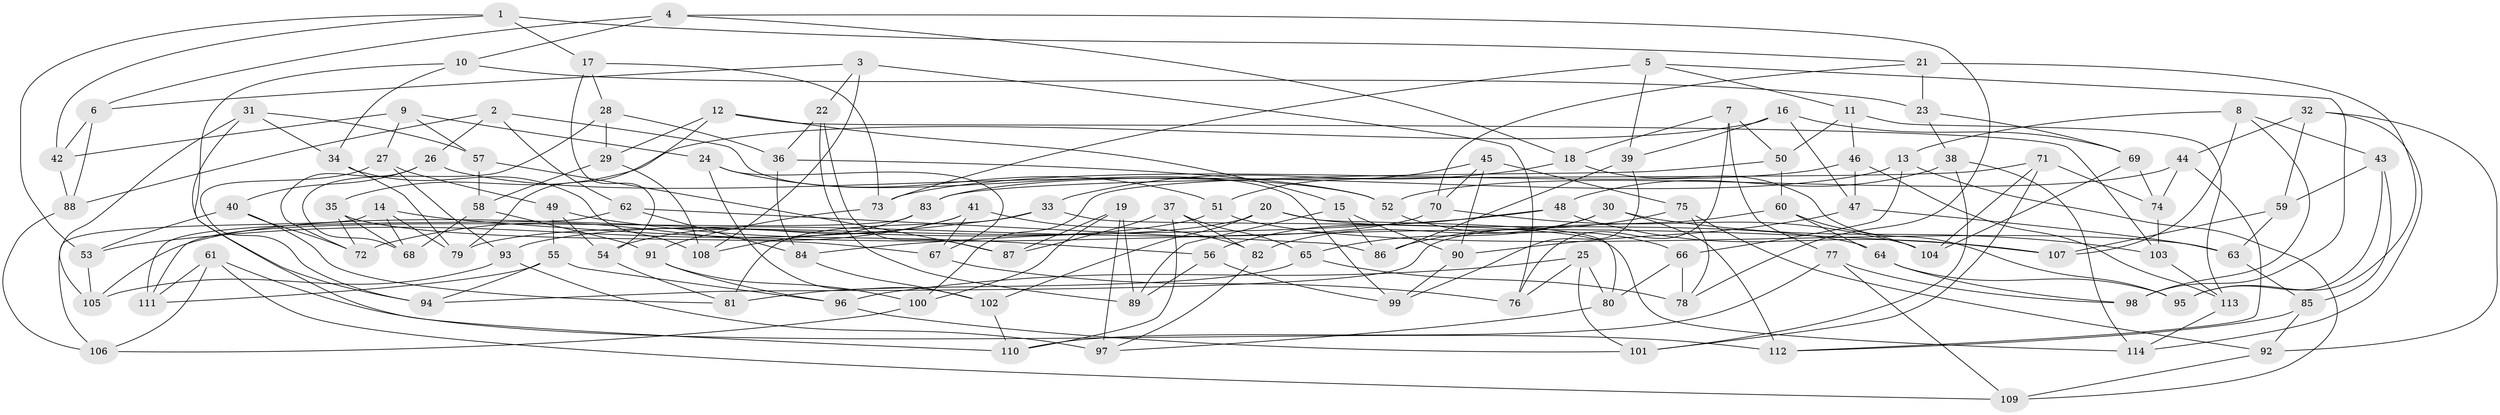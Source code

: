 // Generated by graph-tools (version 1.1) at 2025/03/03/09/25 03:03:03]
// undirected, 114 vertices, 228 edges
graph export_dot {
graph [start="1"]
  node [color=gray90,style=filled];
  1;
  2;
  3;
  4;
  5;
  6;
  7;
  8;
  9;
  10;
  11;
  12;
  13;
  14;
  15;
  16;
  17;
  18;
  19;
  20;
  21;
  22;
  23;
  24;
  25;
  26;
  27;
  28;
  29;
  30;
  31;
  32;
  33;
  34;
  35;
  36;
  37;
  38;
  39;
  40;
  41;
  42;
  43;
  44;
  45;
  46;
  47;
  48;
  49;
  50;
  51;
  52;
  53;
  54;
  55;
  56;
  57;
  58;
  59;
  60;
  61;
  62;
  63;
  64;
  65;
  66;
  67;
  68;
  69;
  70;
  71;
  72;
  73;
  74;
  75;
  76;
  77;
  78;
  79;
  80;
  81;
  82;
  83;
  84;
  85;
  86;
  87;
  88;
  89;
  90;
  91;
  92;
  93;
  94;
  95;
  96;
  97;
  98;
  99;
  100;
  101;
  102;
  103;
  104;
  105;
  106;
  107;
  108;
  109;
  110;
  111;
  112;
  113;
  114;
  1 -- 42;
  1 -- 21;
  1 -- 17;
  1 -- 53;
  2 -- 26;
  2 -- 62;
  2 -- 99;
  2 -- 88;
  3 -- 76;
  3 -- 22;
  3 -- 6;
  3 -- 108;
  4 -- 6;
  4 -- 78;
  4 -- 18;
  4 -- 10;
  5 -- 73;
  5 -- 39;
  5 -- 98;
  5 -- 11;
  6 -- 88;
  6 -- 42;
  7 -- 50;
  7 -- 76;
  7 -- 18;
  7 -- 77;
  8 -- 98;
  8 -- 13;
  8 -- 43;
  8 -- 107;
  9 -- 42;
  9 -- 27;
  9 -- 24;
  9 -- 57;
  10 -- 94;
  10 -- 23;
  10 -- 34;
  11 -- 46;
  11 -- 50;
  11 -- 113;
  12 -- 79;
  12 -- 103;
  12 -- 29;
  12 -- 15;
  13 -- 109;
  13 -- 83;
  13 -- 66;
  14 -- 79;
  14 -- 107;
  14 -- 106;
  14 -- 68;
  15 -- 89;
  15 -- 90;
  15 -- 86;
  16 -- 39;
  16 -- 35;
  16 -- 69;
  16 -- 47;
  17 -- 28;
  17 -- 73;
  17 -- 54;
  18 -- 33;
  18 -- 95;
  19 -- 97;
  19 -- 89;
  19 -- 100;
  19 -- 87;
  20 -- 102;
  20 -- 79;
  20 -- 80;
  20 -- 64;
  21 -- 23;
  21 -- 95;
  21 -- 70;
  22 -- 87;
  22 -- 89;
  22 -- 36;
  23 -- 69;
  23 -- 38;
  24 -- 102;
  24 -- 67;
  24 -- 51;
  25 -- 101;
  25 -- 80;
  25 -- 76;
  25 -- 96;
  26 -- 72;
  26 -- 52;
  26 -- 40;
  27 -- 49;
  27 -- 93;
  27 -- 94;
  28 -- 68;
  28 -- 29;
  28 -- 36;
  29 -- 58;
  29 -- 108;
  30 -- 65;
  30 -- 112;
  30 -- 103;
  30 -- 82;
  31 -- 57;
  31 -- 34;
  31 -- 110;
  31 -- 105;
  32 -- 92;
  32 -- 114;
  32 -- 44;
  32 -- 59;
  33 -- 114;
  33 -- 53;
  33 -- 81;
  34 -- 79;
  34 -- 108;
  35 -- 72;
  35 -- 68;
  35 -- 67;
  36 -- 84;
  36 -- 52;
  37 -- 87;
  37 -- 65;
  37 -- 110;
  37 -- 82;
  38 -- 101;
  38 -- 114;
  38 -- 48;
  39 -- 99;
  39 -- 86;
  40 -- 53;
  40 -- 72;
  40 -- 81;
  41 -- 72;
  41 -- 67;
  41 -- 82;
  41 -- 54;
  42 -- 88;
  43 -- 59;
  43 -- 85;
  43 -- 95;
  44 -- 52;
  44 -- 112;
  44 -- 74;
  45 -- 90;
  45 -- 51;
  45 -- 70;
  45 -- 75;
  46 -- 73;
  46 -- 113;
  46 -- 47;
  47 -- 90;
  47 -- 63;
  48 -- 56;
  48 -- 84;
  48 -- 107;
  49 -- 54;
  49 -- 56;
  49 -- 55;
  50 -- 100;
  50 -- 60;
  51 -- 63;
  51 -- 105;
  52 -- 66;
  53 -- 105;
  54 -- 81;
  55 -- 94;
  55 -- 111;
  55 -- 96;
  56 -- 89;
  56 -- 99;
  57 -- 87;
  57 -- 58;
  58 -- 91;
  58 -- 68;
  59 -- 63;
  59 -- 107;
  60 -- 94;
  60 -- 64;
  60 -- 104;
  61 -- 106;
  61 -- 112;
  61 -- 109;
  61 -- 111;
  62 -- 84;
  62 -- 86;
  62 -- 111;
  63 -- 85;
  64 -- 95;
  64 -- 98;
  65 -- 78;
  65 -- 81;
  66 -- 80;
  66 -- 78;
  67 -- 76;
  69 -- 74;
  69 -- 104;
  70 -- 104;
  70 -- 93;
  71 -- 104;
  71 -- 101;
  71 -- 83;
  71 -- 74;
  73 -- 91;
  74 -- 103;
  75 -- 86;
  75 -- 92;
  75 -- 78;
  77 -- 110;
  77 -- 98;
  77 -- 109;
  80 -- 97;
  82 -- 97;
  83 -- 108;
  83 -- 111;
  84 -- 102;
  85 -- 112;
  85 -- 92;
  88 -- 106;
  90 -- 99;
  91 -- 96;
  91 -- 100;
  92 -- 109;
  93 -- 105;
  93 -- 97;
  96 -- 101;
  100 -- 106;
  102 -- 110;
  103 -- 113;
  113 -- 114;
}
